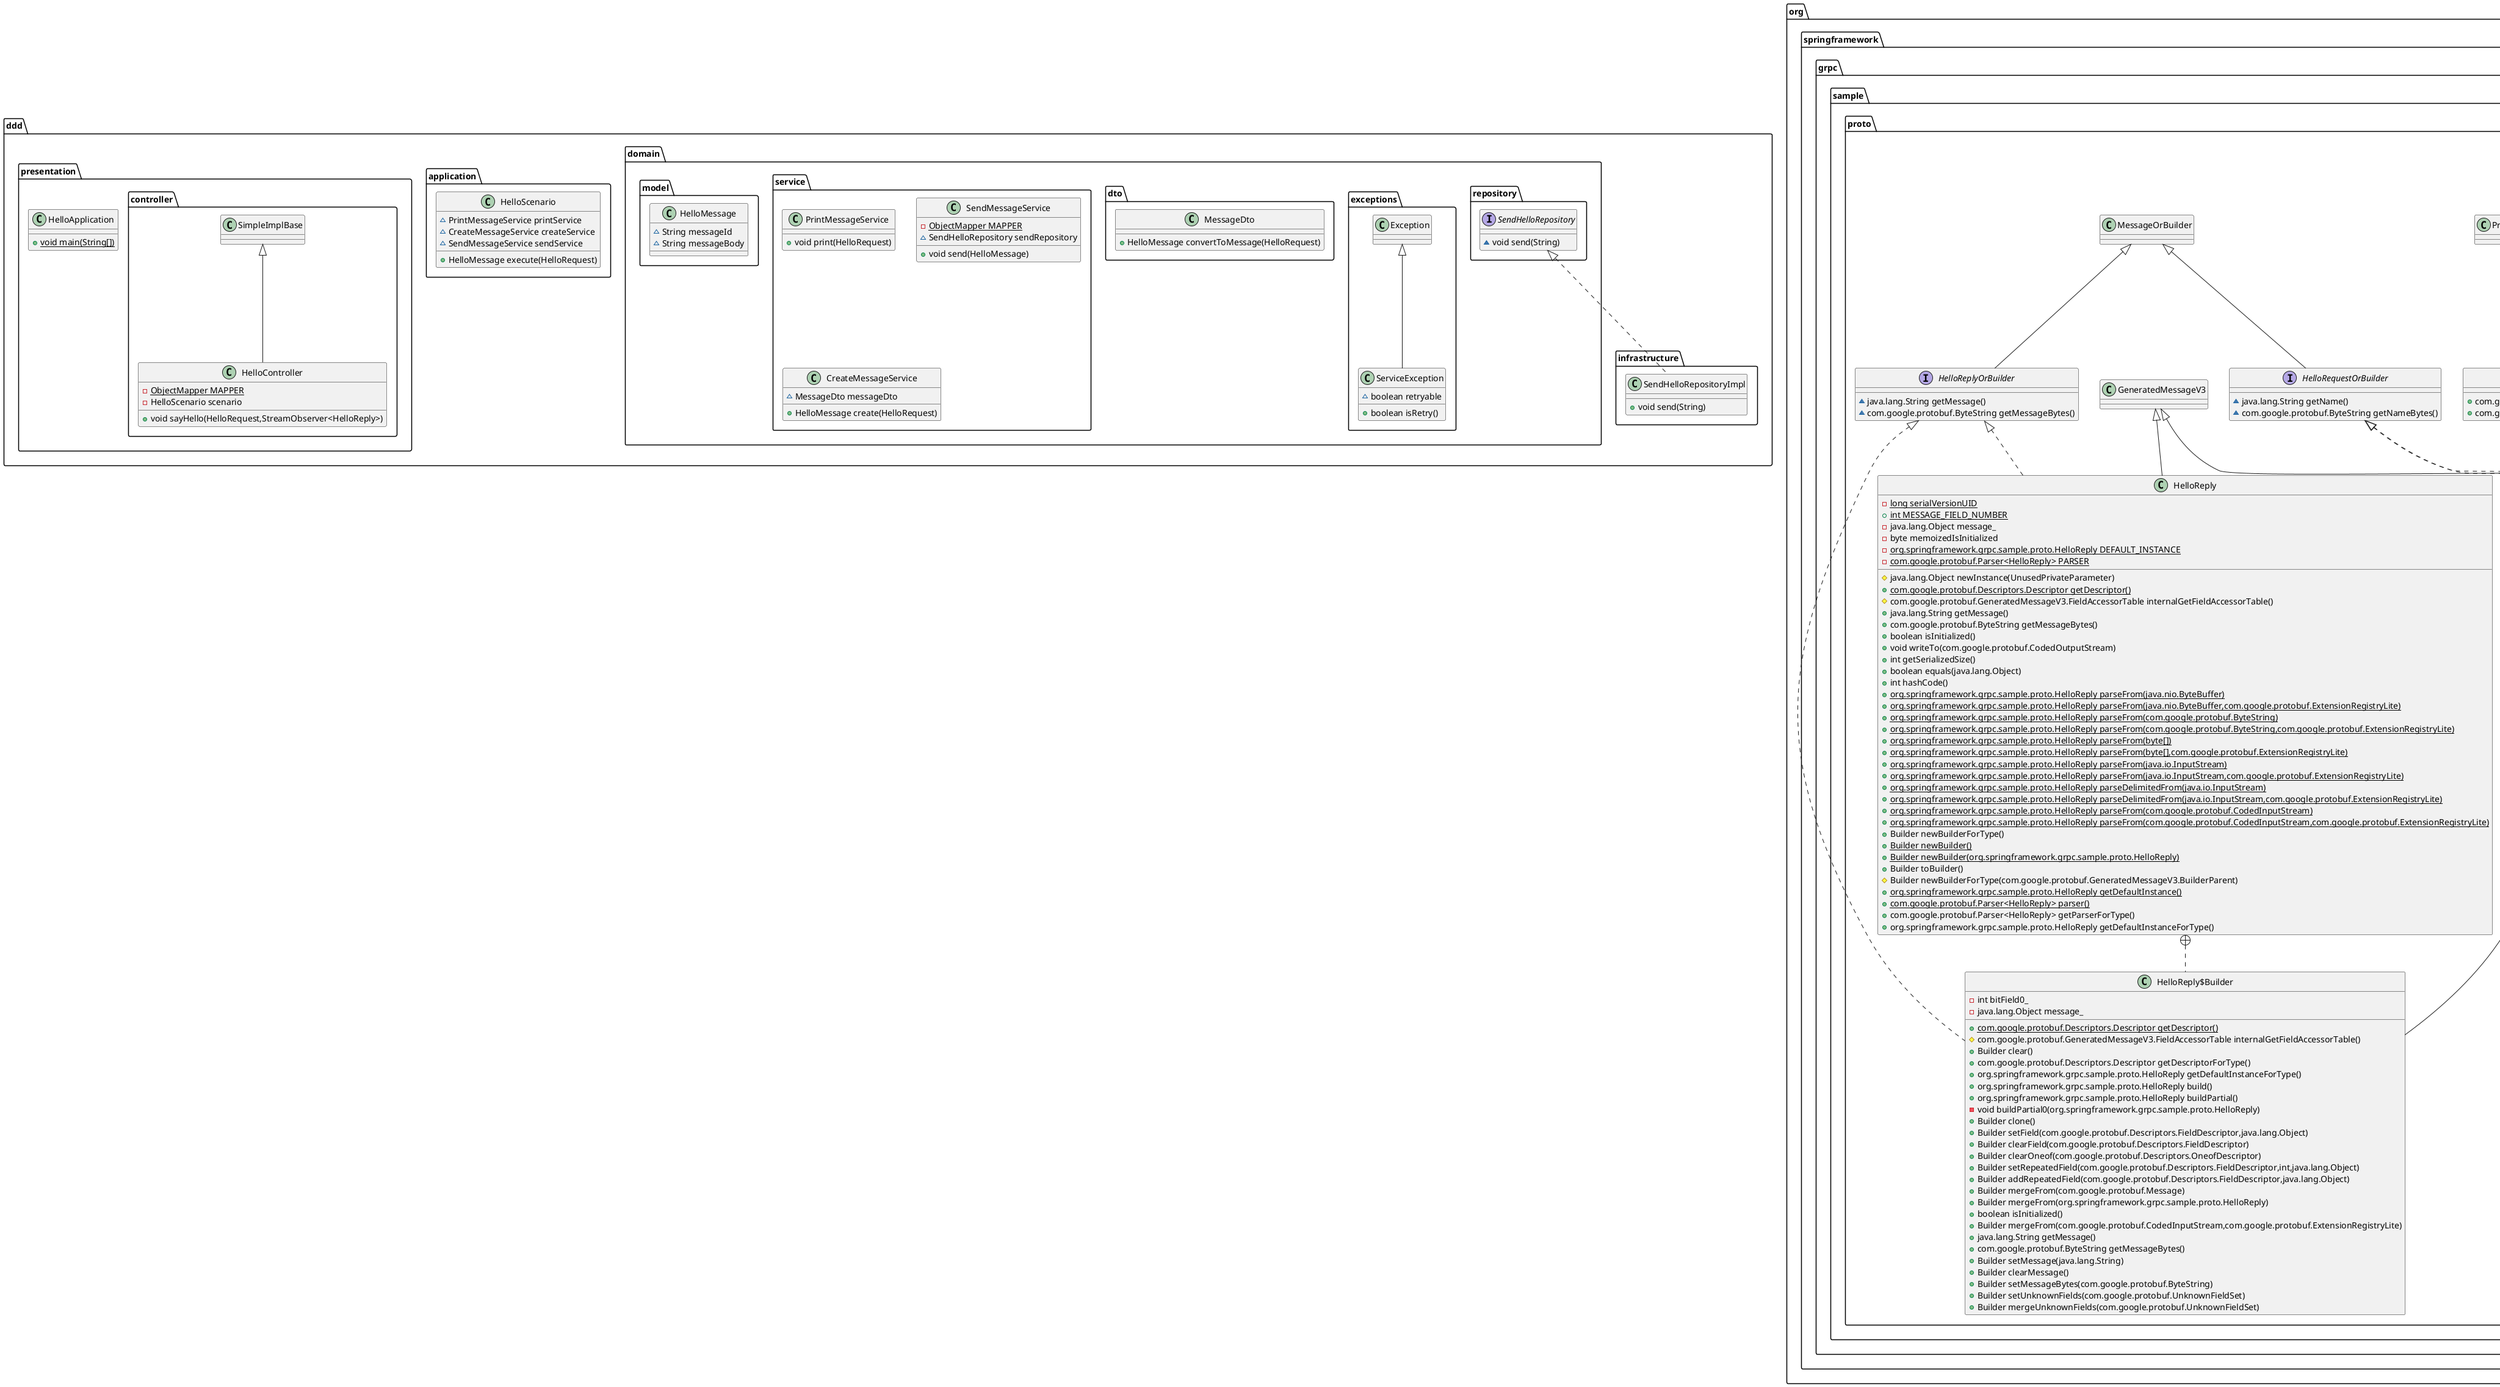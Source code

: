 @startuml
class org.springframework.grpc.sample.proto.HelloRequest {
- {static} long serialVersionUID
+ {static} int NAME_FIELD_NUMBER
- java.lang.Object name_
- byte memoizedIsInitialized
- {static} org.springframework.grpc.sample.proto.HelloRequest DEFAULT_INSTANCE
- {static} com.google.protobuf.Parser<HelloRequest> PARSER
# java.lang.Object newInstance(UnusedPrivateParameter)
+ {static} com.google.protobuf.Descriptors.Descriptor getDescriptor()
# com.google.protobuf.GeneratedMessageV3.FieldAccessorTable internalGetFieldAccessorTable()
+ java.lang.String getName()
+ com.google.protobuf.ByteString getNameBytes()
+ boolean isInitialized()
+ void writeTo(com.google.protobuf.CodedOutputStream)
+ int getSerializedSize()
+ boolean equals(java.lang.Object)
+ int hashCode()
+ {static} org.springframework.grpc.sample.proto.HelloRequest parseFrom(java.nio.ByteBuffer)
+ {static} org.springframework.grpc.sample.proto.HelloRequest parseFrom(java.nio.ByteBuffer,com.google.protobuf.ExtensionRegistryLite)
+ {static} org.springframework.grpc.sample.proto.HelloRequest parseFrom(com.google.protobuf.ByteString)
+ {static} org.springframework.grpc.sample.proto.HelloRequest parseFrom(com.google.protobuf.ByteString,com.google.protobuf.ExtensionRegistryLite)
+ {static} org.springframework.grpc.sample.proto.HelloRequest parseFrom(byte[])
+ {static} org.springframework.grpc.sample.proto.HelloRequest parseFrom(byte[],com.google.protobuf.ExtensionRegistryLite)
+ {static} org.springframework.grpc.sample.proto.HelloRequest parseFrom(java.io.InputStream)
+ {static} org.springframework.grpc.sample.proto.HelloRequest parseFrom(java.io.InputStream,com.google.protobuf.ExtensionRegistryLite)
+ {static} org.springframework.grpc.sample.proto.HelloRequest parseDelimitedFrom(java.io.InputStream)
+ {static} org.springframework.grpc.sample.proto.HelloRequest parseDelimitedFrom(java.io.InputStream,com.google.protobuf.ExtensionRegistryLite)
+ {static} org.springframework.grpc.sample.proto.HelloRequest parseFrom(com.google.protobuf.CodedInputStream)
+ {static} org.springframework.grpc.sample.proto.HelloRequest parseFrom(com.google.protobuf.CodedInputStream,com.google.protobuf.ExtensionRegistryLite)
+ Builder newBuilderForType()
+ {static} Builder newBuilder()
+ {static} Builder newBuilder(org.springframework.grpc.sample.proto.HelloRequest)
+ Builder toBuilder()
# Builder newBuilderForType(com.google.protobuf.GeneratedMessageV3.BuilderParent)
+ {static} org.springframework.grpc.sample.proto.HelloRequest getDefaultInstance()
+ {static} com.google.protobuf.Parser<HelloRequest> parser()
+ com.google.protobuf.Parser<HelloRequest> getParserForType()
+ org.springframework.grpc.sample.proto.HelloRequest getDefaultInstanceForType()
}


class org.springframework.grpc.sample.proto.HelloRequest$Builder {
- int bitField0_
- java.lang.Object name_
+ {static} com.google.protobuf.Descriptors.Descriptor getDescriptor()
# com.google.protobuf.GeneratedMessageV3.FieldAccessorTable internalGetFieldAccessorTable()
+ Builder clear()
+ com.google.protobuf.Descriptors.Descriptor getDescriptorForType()
+ org.springframework.grpc.sample.proto.HelloRequest getDefaultInstanceForType()
+ org.springframework.grpc.sample.proto.HelloRequest build()
+ org.springframework.grpc.sample.proto.HelloRequest buildPartial()
- void buildPartial0(org.springframework.grpc.sample.proto.HelloRequest)
+ Builder clone()
+ Builder setField(com.google.protobuf.Descriptors.FieldDescriptor,java.lang.Object)
+ Builder clearField(com.google.protobuf.Descriptors.FieldDescriptor)
+ Builder clearOneof(com.google.protobuf.Descriptors.OneofDescriptor)
+ Builder setRepeatedField(com.google.protobuf.Descriptors.FieldDescriptor,int,java.lang.Object)
+ Builder addRepeatedField(com.google.protobuf.Descriptors.FieldDescriptor,java.lang.Object)
+ Builder mergeFrom(com.google.protobuf.Message)
+ Builder mergeFrom(org.springframework.grpc.sample.proto.HelloRequest)
+ boolean isInitialized()
+ Builder mergeFrom(com.google.protobuf.CodedInputStream,com.google.protobuf.ExtensionRegistryLite)
+ java.lang.String getName()
+ com.google.protobuf.ByteString getNameBytes()
+ Builder setName(java.lang.String)
+ Builder clearName()
+ Builder setNameBytes(com.google.protobuf.ByteString)
+ Builder setUnknownFields(com.google.protobuf.UnknownFieldSet)
+ Builder mergeUnknownFields(com.google.protobuf.UnknownFieldSet)
}


interface ddd.domain.repository.SendHelloRepository {
~ void send(String)
}

class ddd.application.HelloScenario {
~ PrintMessageService printService
~ CreateMessageService createService
~ SendMessageService sendService
+ HelloMessage execute(HelloRequest)
}


class org.springframework.grpc.sample.proto.SimpleGrpc {
+ {static} java.lang.String SERVICE_NAME
- {static} io.grpc.MethodDescriptor<org.springframework.grpc.sample.proto.HelloRequest,org.springframework.grpc.sample.proto.HelloReply> getSayHelloMethod
- {static} io.grpc.MethodDescriptor<org.springframework.grpc.sample.proto.HelloRequest,org.springframework.grpc.sample.proto.HelloReply> getStreamHelloMethod
- {static} int METHODID_SAY_HELLO
- {static} int METHODID_STREAM_HELLO
- {static} io.grpc.ServiceDescriptor serviceDescriptor
+ {static} io.grpc.MethodDescriptor<org.springframework.grpc.sample.proto.HelloRequest,org.springframework.grpc.sample.proto.HelloReply> getSayHelloMethod()
+ {static} io.grpc.MethodDescriptor<org.springframework.grpc.sample.proto.HelloRequest,org.springframework.grpc.sample.proto.HelloReply> getStreamHelloMethod()
+ {static} SimpleStub newStub(io.grpc.Channel)
+ {static} SimpleBlockingStub newBlockingStub(io.grpc.Channel)
+ {static} SimpleFutureStub newFutureStub(io.grpc.Channel)
+ {static} io.grpc.ServerServiceDefinition bindService(AsyncService)
+ {static} io.grpc.ServiceDescriptor getServiceDescriptor()
}


interface org.springframework.grpc.sample.proto.SimpleGrpc$AsyncService {
~ void sayHello(org.springframework.grpc.sample.proto.HelloRequest,io.grpc.stub.StreamObserver<org.springframework.grpc.sample.proto.HelloReply>)
~ void streamHello(org.springframework.grpc.sample.proto.HelloRequest,io.grpc.stub.StreamObserver<org.springframework.grpc.sample.proto.HelloReply>)
}

abstract class org.springframework.grpc.sample.proto.SimpleGrpc$SimpleImplBase {
+ io.grpc.ServerServiceDefinition bindService()
}

class org.springframework.grpc.sample.proto.SimpleGrpc$SimpleStub {
# SimpleStub build(io.grpc.Channel,io.grpc.CallOptions)
+ void sayHello(org.springframework.grpc.sample.proto.HelloRequest,io.grpc.stub.StreamObserver<org.springframework.grpc.sample.proto.HelloReply>)
+ void streamHello(org.springframework.grpc.sample.proto.HelloRequest,io.grpc.stub.StreamObserver<org.springframework.grpc.sample.proto.HelloReply>)
}

class org.springframework.grpc.sample.proto.SimpleGrpc$SimpleBlockingStub {
# SimpleBlockingStub build(io.grpc.Channel,io.grpc.CallOptions)
+ org.springframework.grpc.sample.proto.HelloReply sayHello(org.springframework.grpc.sample.proto.HelloRequest)
+ java.util.Iterator<org.springframework.grpc.sample.proto.HelloReply> streamHello(org.springframework.grpc.sample.proto.HelloRequest)
}

class org.springframework.grpc.sample.proto.SimpleGrpc$SimpleFutureStub {
# SimpleFutureStub build(io.grpc.Channel,io.grpc.CallOptions)
+ com.google.common.util.concurrent.ListenableFuture<org.springframework.grpc.sample.proto.HelloReply> sayHello(org.springframework.grpc.sample.proto.HelloRequest)
}

class org.springframework.grpc.sample.proto.SimpleGrpc$MethodHandlers {
- AsyncService serviceImpl
- int methodId
+ void invoke(Req,io.grpc.stub.StreamObserver<Resp>)
+ io.grpc.stub.StreamObserver<Req> invoke(io.grpc.stub.StreamObserver<Resp>)
}


abstract class org.springframework.grpc.sample.proto.SimpleGrpc$SimpleBaseDescriptorSupplier {
+ com.google.protobuf.Descriptors.FileDescriptor getFileDescriptor()
+ com.google.protobuf.Descriptors.ServiceDescriptor getServiceDescriptor()
}

class org.springframework.grpc.sample.proto.SimpleGrpc$SimpleFileDescriptorSupplier {
}
class org.springframework.grpc.sample.proto.SimpleGrpc$SimpleMethodDescriptorSupplier {
- java.lang.String methodName
+ com.google.protobuf.Descriptors.MethodDescriptor getMethodDescriptor()
}


class ddd.presentation.HelloApplication {
+ {static} void main(String[])
}

class ddd.domain.exceptions.ServiceException {
~ boolean retryable
+ boolean isRetry()
}


class ddd.domain.dto.MessageDto {
+ HelloMessage convertToMessage(HelloRequest)
}

class ddd.domain.service.PrintMessageService {
+ void print(HelloRequest)
}

class ddd.infrastructure.SendHelloRepositoryImpl {
+ void send(String)
}

class org.springframework.grpc.sample.proto.HelloReply {
- {static} long serialVersionUID
+ {static} int MESSAGE_FIELD_NUMBER
- java.lang.Object message_
- byte memoizedIsInitialized
- {static} org.springframework.grpc.sample.proto.HelloReply DEFAULT_INSTANCE
- {static} com.google.protobuf.Parser<HelloReply> PARSER
# java.lang.Object newInstance(UnusedPrivateParameter)
+ {static} com.google.protobuf.Descriptors.Descriptor getDescriptor()
# com.google.protobuf.GeneratedMessageV3.FieldAccessorTable internalGetFieldAccessorTable()
+ java.lang.String getMessage()
+ com.google.protobuf.ByteString getMessageBytes()
+ boolean isInitialized()
+ void writeTo(com.google.protobuf.CodedOutputStream)
+ int getSerializedSize()
+ boolean equals(java.lang.Object)
+ int hashCode()
+ {static} org.springframework.grpc.sample.proto.HelloReply parseFrom(java.nio.ByteBuffer)
+ {static} org.springframework.grpc.sample.proto.HelloReply parseFrom(java.nio.ByteBuffer,com.google.protobuf.ExtensionRegistryLite)
+ {static} org.springframework.grpc.sample.proto.HelloReply parseFrom(com.google.protobuf.ByteString)
+ {static} org.springframework.grpc.sample.proto.HelloReply parseFrom(com.google.protobuf.ByteString,com.google.protobuf.ExtensionRegistryLite)
+ {static} org.springframework.grpc.sample.proto.HelloReply parseFrom(byte[])
+ {static} org.springframework.grpc.sample.proto.HelloReply parseFrom(byte[],com.google.protobuf.ExtensionRegistryLite)
+ {static} org.springframework.grpc.sample.proto.HelloReply parseFrom(java.io.InputStream)
+ {static} org.springframework.grpc.sample.proto.HelloReply parseFrom(java.io.InputStream,com.google.protobuf.ExtensionRegistryLite)
+ {static} org.springframework.grpc.sample.proto.HelloReply parseDelimitedFrom(java.io.InputStream)
+ {static} org.springframework.grpc.sample.proto.HelloReply parseDelimitedFrom(java.io.InputStream,com.google.protobuf.ExtensionRegistryLite)
+ {static} org.springframework.grpc.sample.proto.HelloReply parseFrom(com.google.protobuf.CodedInputStream)
+ {static} org.springframework.grpc.sample.proto.HelloReply parseFrom(com.google.protobuf.CodedInputStream,com.google.protobuf.ExtensionRegistryLite)
+ Builder newBuilderForType()
+ {static} Builder newBuilder()
+ {static} Builder newBuilder(org.springframework.grpc.sample.proto.HelloReply)
+ Builder toBuilder()
# Builder newBuilderForType(com.google.protobuf.GeneratedMessageV3.BuilderParent)
+ {static} org.springframework.grpc.sample.proto.HelloReply getDefaultInstance()
+ {static} com.google.protobuf.Parser<HelloReply> parser()
+ com.google.protobuf.Parser<HelloReply> getParserForType()
+ org.springframework.grpc.sample.proto.HelloReply getDefaultInstanceForType()
}


class org.springframework.grpc.sample.proto.HelloReply$Builder {
- int bitField0_
- java.lang.Object message_
+ {static} com.google.protobuf.Descriptors.Descriptor getDescriptor()
# com.google.protobuf.GeneratedMessageV3.FieldAccessorTable internalGetFieldAccessorTable()
+ Builder clear()
+ com.google.protobuf.Descriptors.Descriptor getDescriptorForType()
+ org.springframework.grpc.sample.proto.HelloReply getDefaultInstanceForType()
+ org.springframework.grpc.sample.proto.HelloReply build()
+ org.springframework.grpc.sample.proto.HelloReply buildPartial()
- void buildPartial0(org.springframework.grpc.sample.proto.HelloReply)
+ Builder clone()
+ Builder setField(com.google.protobuf.Descriptors.FieldDescriptor,java.lang.Object)
+ Builder clearField(com.google.protobuf.Descriptors.FieldDescriptor)
+ Builder clearOneof(com.google.protobuf.Descriptors.OneofDescriptor)
+ Builder setRepeatedField(com.google.protobuf.Descriptors.FieldDescriptor,int,java.lang.Object)
+ Builder addRepeatedField(com.google.protobuf.Descriptors.FieldDescriptor,java.lang.Object)
+ Builder mergeFrom(com.google.protobuf.Message)
+ Builder mergeFrom(org.springframework.grpc.sample.proto.HelloReply)
+ boolean isInitialized()
+ Builder mergeFrom(com.google.protobuf.CodedInputStream,com.google.protobuf.ExtensionRegistryLite)
+ java.lang.String getMessage()
+ com.google.protobuf.ByteString getMessageBytes()
+ Builder setMessage(java.lang.String)
+ Builder clearMessage()
+ Builder setMessageBytes(com.google.protobuf.ByteString)
+ Builder setUnknownFields(com.google.protobuf.UnknownFieldSet)
+ Builder mergeUnknownFields(com.google.protobuf.UnknownFieldSet)
}


class ddd.domain.model.HelloMessage {
~ String messageId
~ String messageBody
}

class org.springframework.grpc.sample.proto.HelloWorldProto {
~ {static} com.google.protobuf.Descriptors.Descriptor internal_static_HelloRequest_descriptor
~ {static} com.google.protobuf.GeneratedMessageV3.FieldAccessorTable internal_static_HelloRequest_fieldAccessorTable
~ {static} com.google.protobuf.Descriptors.Descriptor internal_static_HelloReply_descriptor
~ {static} com.google.protobuf.GeneratedMessageV3.FieldAccessorTable internal_static_HelloReply_fieldAccessorTable
- {static} com.google.protobuf.Descriptors.FileDescriptor descriptor
+ {static} void registerAllExtensions(com.google.protobuf.ExtensionRegistryLite)
+ {static} void registerAllExtensions(com.google.protobuf.ExtensionRegistry)
+ {static} com.google.protobuf.Descriptors.FileDescriptor getDescriptor()
}


class ddd.domain.service.SendMessageService {
- {static} ObjectMapper MAPPER
~ SendHelloRepository sendRepository
+ void send(HelloMessage)
}


class ddd.domain.service.CreateMessageService {
~ MessageDto messageDto
+ HelloMessage create(HelloRequest)
}


interface org.springframework.grpc.sample.proto.HelloReplyOrBuilder {
~ java.lang.String getMessage()
~ com.google.protobuf.ByteString getMessageBytes()
}

interface org.springframework.grpc.sample.proto.HelloRequestOrBuilder {
~ java.lang.String getName()
~ com.google.protobuf.ByteString getNameBytes()
}

class ddd.presentation.controller.HelloController {
- {static} ObjectMapper MAPPER
- HelloScenario scenario
+ void sayHello(HelloRequest,StreamObserver<HelloReply>)
}




org.springframework.grpc.sample.proto.HelloRequestOrBuilder <|.. org.springframework.grpc.sample.proto.HelloRequest
org.springframework.grpc.sample.proto.GeneratedMessageV3 <|-- org.springframework.grpc.sample.proto.HelloRequest
org.springframework.grpc.sample.proto.HelloRequest +.. org.springframework.grpc.sample.proto.HelloRequest$Builder
org.springframework.grpc.sample.proto.HelloRequestOrBuilder <|.. org.springframework.grpc.sample.proto.HelloRequest$Builder
org.springframework.grpc.sample.proto.Builder <|-- org.springframework.grpc.sample.proto.HelloRequest$Builder
org.springframework.grpc.sample.proto.SimpleGrpc +.. org.springframework.grpc.sample.proto.SimpleGrpc$AsyncService
org.springframework.grpc.sample.proto.SimpleGrpc +.. org.springframework.grpc.sample.proto.SimpleGrpc$SimpleImplBase
org.springframework.grpc.sample.proto.BindableService <|.. org.springframework.grpc.sample.proto.SimpleGrpc$SimpleImplBase
org.springframework.grpc.sample.proto.AsyncService <|.. org.springframework.grpc.sample.proto.SimpleGrpc$SimpleImplBase
org.springframework.grpc.sample.proto.SimpleGrpc +.. org.springframework.grpc.sample.proto.SimpleGrpc$SimpleStub
org.springframework.grpc.sample.proto.AbstractAsyncStub <|-- org.springframework.grpc.sample.proto.SimpleGrpc$SimpleStub
org.springframework.grpc.sample.proto.SimpleGrpc +.. org.springframework.grpc.sample.proto.SimpleGrpc$SimpleBlockingStub
org.springframework.grpc.sample.proto.AbstractBlockingStub <|-- org.springframework.grpc.sample.proto.SimpleGrpc$SimpleBlockingStub
org.springframework.grpc.sample.proto.SimpleGrpc +.. org.springframework.grpc.sample.proto.SimpleGrpc$SimpleFutureStub
org.springframework.grpc.sample.proto.AbstractFutureStub <|-- org.springframework.grpc.sample.proto.SimpleGrpc$SimpleFutureStub
org.springframework.grpc.sample.proto.SimpleGrpc +.. org.springframework.grpc.sample.proto.SimpleGrpc$MethodHandlers
org.springframework.grpc.sample.proto.UnaryMethod <|.. org.springframework.grpc.sample.proto.SimpleGrpc$MethodHandlers
org.springframework.grpc.sample.proto.ServerStreamingMethod <|.. org.springframework.grpc.sample.proto.SimpleGrpc$MethodHandlers
org.springframework.grpc.sample.proto.ClientStreamingMethod <|.. org.springframework.grpc.sample.proto.SimpleGrpc$MethodHandlers
org.springframework.grpc.sample.proto.BidiStreamingMethod <|.. org.springframework.grpc.sample.proto.SimpleGrpc$MethodHandlers
org.springframework.grpc.sample.proto.SimpleGrpc +.. org.springframework.grpc.sample.proto.SimpleGrpc$SimpleBaseDescriptorSupplier
org.springframework.grpc.sample.proto.ProtoFileDescriptorSupplier <|.. org.springframework.grpc.sample.proto.SimpleGrpc$SimpleBaseDescriptorSupplier
org.springframework.grpc.sample.proto.ProtoServiceDescriptorSupplier <|.. org.springframework.grpc.sample.proto.SimpleGrpc$SimpleBaseDescriptorSupplier
org.springframework.grpc.sample.proto.SimpleGrpc +.. org.springframework.grpc.sample.proto.SimpleGrpc$SimpleFileDescriptorSupplier
org.springframework.grpc.sample.proto.SimpleBaseDescriptorSupplier <|-- org.springframework.grpc.sample.proto.SimpleGrpc$SimpleFileDescriptorSupplier
org.springframework.grpc.sample.proto.SimpleGrpc +.. org.springframework.grpc.sample.proto.SimpleGrpc$SimpleMethodDescriptorSupplier
org.springframework.grpc.sample.proto.ProtoMethodDescriptorSupplier <|.. org.springframework.grpc.sample.proto.SimpleGrpc$SimpleMethodDescriptorSupplier
org.springframework.grpc.sample.proto.SimpleBaseDescriptorSupplier <|-- org.springframework.grpc.sample.proto.SimpleGrpc$SimpleMethodDescriptorSupplier
ddd.domain.exceptions.Exception <|-- ddd.domain.exceptions.ServiceException
ddd.domain.repository.SendHelloRepository <|.. ddd.infrastructure.SendHelloRepositoryImpl
org.springframework.grpc.sample.proto.HelloReplyOrBuilder <|.. org.springframework.grpc.sample.proto.HelloReply
org.springframework.grpc.sample.proto.GeneratedMessageV3 <|-- org.springframework.grpc.sample.proto.HelloReply
org.springframework.grpc.sample.proto.HelloReply +.. org.springframework.grpc.sample.proto.HelloReply$Builder
org.springframework.grpc.sample.proto.HelloReplyOrBuilder <|.. org.springframework.grpc.sample.proto.HelloReply$Builder
org.springframework.grpc.sample.proto.Builder <|-- org.springframework.grpc.sample.proto.HelloReply$Builder
org.springframework.grpc.sample.proto.MessageOrBuilder <|-- org.springframework.grpc.sample.proto.HelloReplyOrBuilder
org.springframework.grpc.sample.proto.MessageOrBuilder <|-- org.springframework.grpc.sample.proto.HelloRequestOrBuilder
ddd.presentation.controller.SimpleImplBase <|-- ddd.presentation.controller.HelloController
@enduml